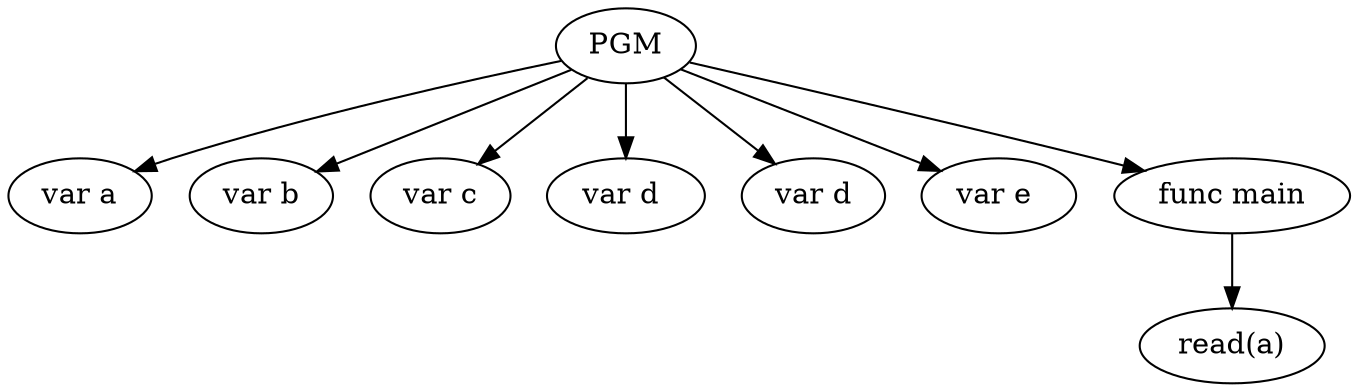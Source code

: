 digraph ast {
0[label = PGM, shape = ellipse]
1[label = "var a", shape = ellipse]
0 -> 1
2[label = "var b", shape = ellipse]
0 -> 2
3[label = "var c", shape = ellipse]
0 -> 3
4[label = "var d ", shape = ellipse]
0 -> 4
5[label = "var d", shape = ellipse]
0 -> 5
6[label = "var e ", shape = ellipse]
0 -> 6
7[label = "func main", shape = ellipse]
0 -> 7
8[label = "read(a)", shape = ellipse]
7 -> 8
}